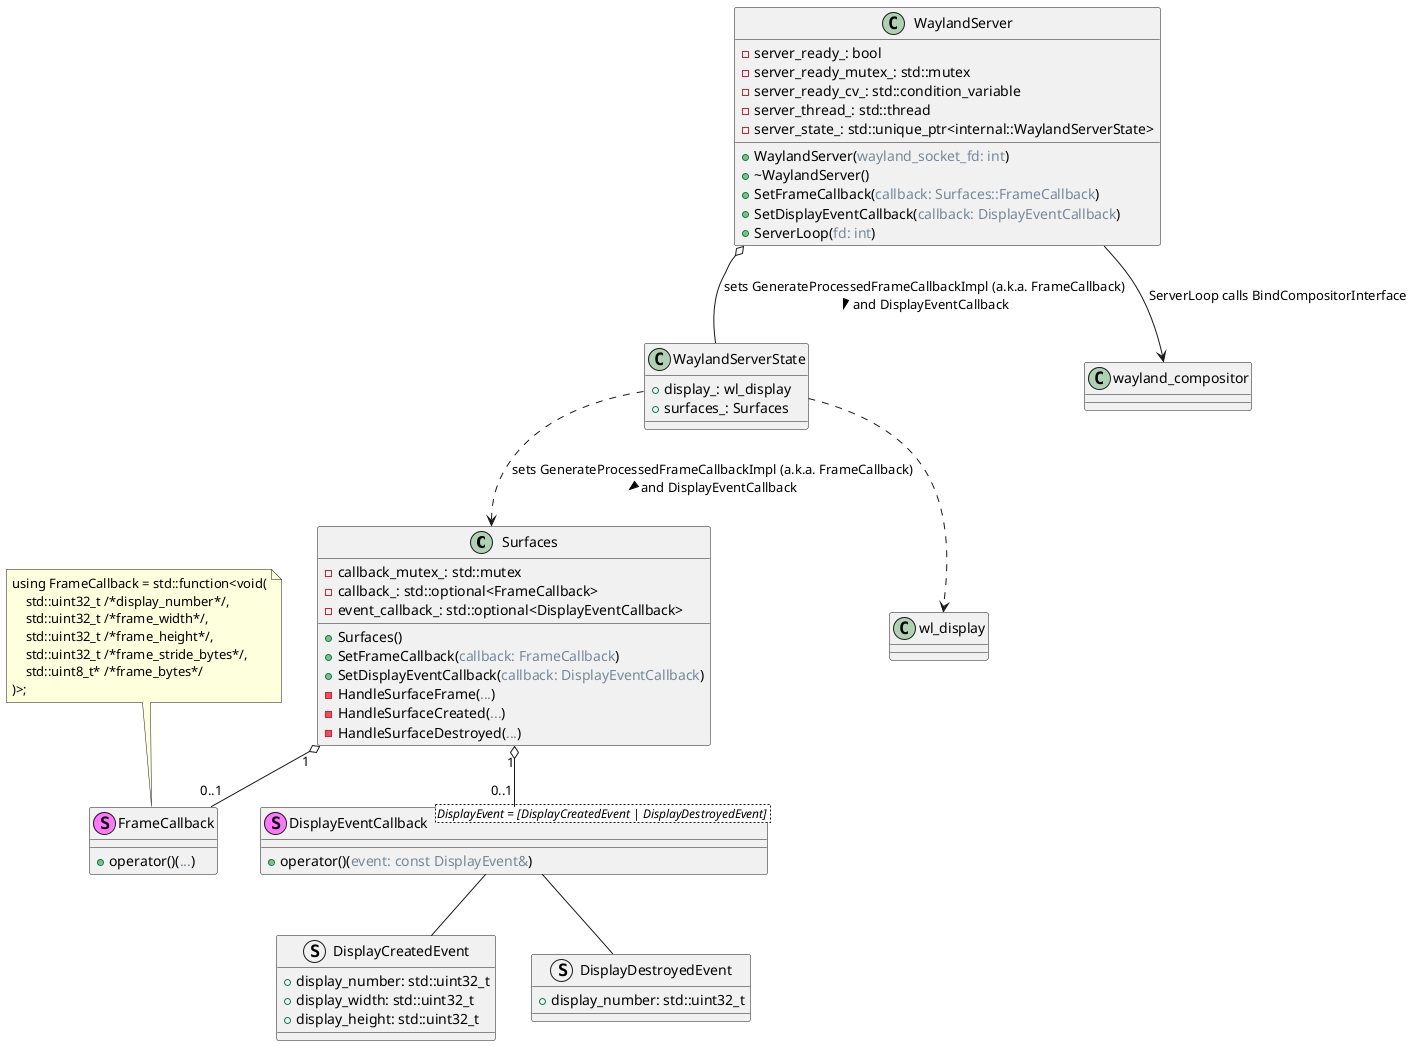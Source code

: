 @startuml

class Surfaces {
  + Surfaces()
  + SetFrameCallback(<color:LightSlateGray>callback: FrameCallback</color>)
  + SetDisplayEventCallback(<color:LightSlateGray>callback: DisplayEventCallback</color>)

  - callback_mutex_: std::mutex
  - callback_: std::optional<FrameCallback>
  - event_callback_: std::optional<DisplayEventCallback>

  - HandleSurfaceFrame(<color:LightSlateGray>...</color>)
  - HandleSurfaceCreated(<color:LightSlateGray>...</color>)
  - HandleSurfaceDestroyed(<color:LightSlateGray>...</color>)
}

class WaylandServer {
  -server_ready_: bool
  -server_ready_mutex_: std::mutex
  -server_ready_cv_: std::condition_variable
  -server_thread_: std::thread
  -server_state_: std::unique_ptr<internal::WaylandServerState>
  +WaylandServer(<color:LightSlateGray>wayland_socket_fd: int</color>)
  +~WaylandServer()
  +SetFrameCallback(<color:LightSlateGray>callback: Surfaces::FrameCallback</color>)
  +SetDisplayEventCallback(<color:LightSlateGray>callback: DisplayEventCallback</color>)
  +ServerLoop(<color:LightSlateGray>fd: int</color>)
}

stereotype FrameCallback {
  +operator()(<color:LightSlateGray>...</color>)
}
note top of FrameCallback: using FrameCallback = std::function<void(\n    std::uint32_t /*display_number*/,\n    std::uint32_t /*frame_width*/,\n    std::uint32_t /*frame_height*/,\n    std::uint32_t /*frame_stride_bytes*/,\n    std::uint8_t* /*frame_bytes*/\n)>;


struct DisplayCreatedEvent {
  +display_number: std::uint32_t
  +display_width: std::uint32_t
  +display_height: std::uint32_t
}

struct DisplayDestroyedEvent {
  +display_number: std::uint32_t
}

stereotype DisplayEventCallback<DisplayEvent = [DisplayCreatedEvent | DisplayDestroyedEvent] > {
  +operator()(<color:LightSlateGray>event: const DisplayEvent&</color>)
}
 

class WaylandServerState {
  +display_: wl_display
  +surfaces_: Surfaces
}

WaylandServer o-- WaylandServerState : sets GenerateProcessedFrameCallbackImpl (a.k.a. FrameCallback)\nand DisplayEventCallback >
WaylandServer --> wayland_compositor : ServerLoop calls BindCompositorInterface

WaylandServerState ..> Surfaces : sets GenerateProcessedFrameCallbackImpl (a.k.a. FrameCallback)\nand DisplayEventCallback >
WaylandServerState ..> wl_display

Surfaces "1" o-- "0..1" FrameCallback
Surfaces "1" o-- "0..1" DisplayEventCallback


DisplayEventCallback -- DisplayCreatedEvent 
DisplayEventCallback -- DisplayDestroyedEvent

@enduml
